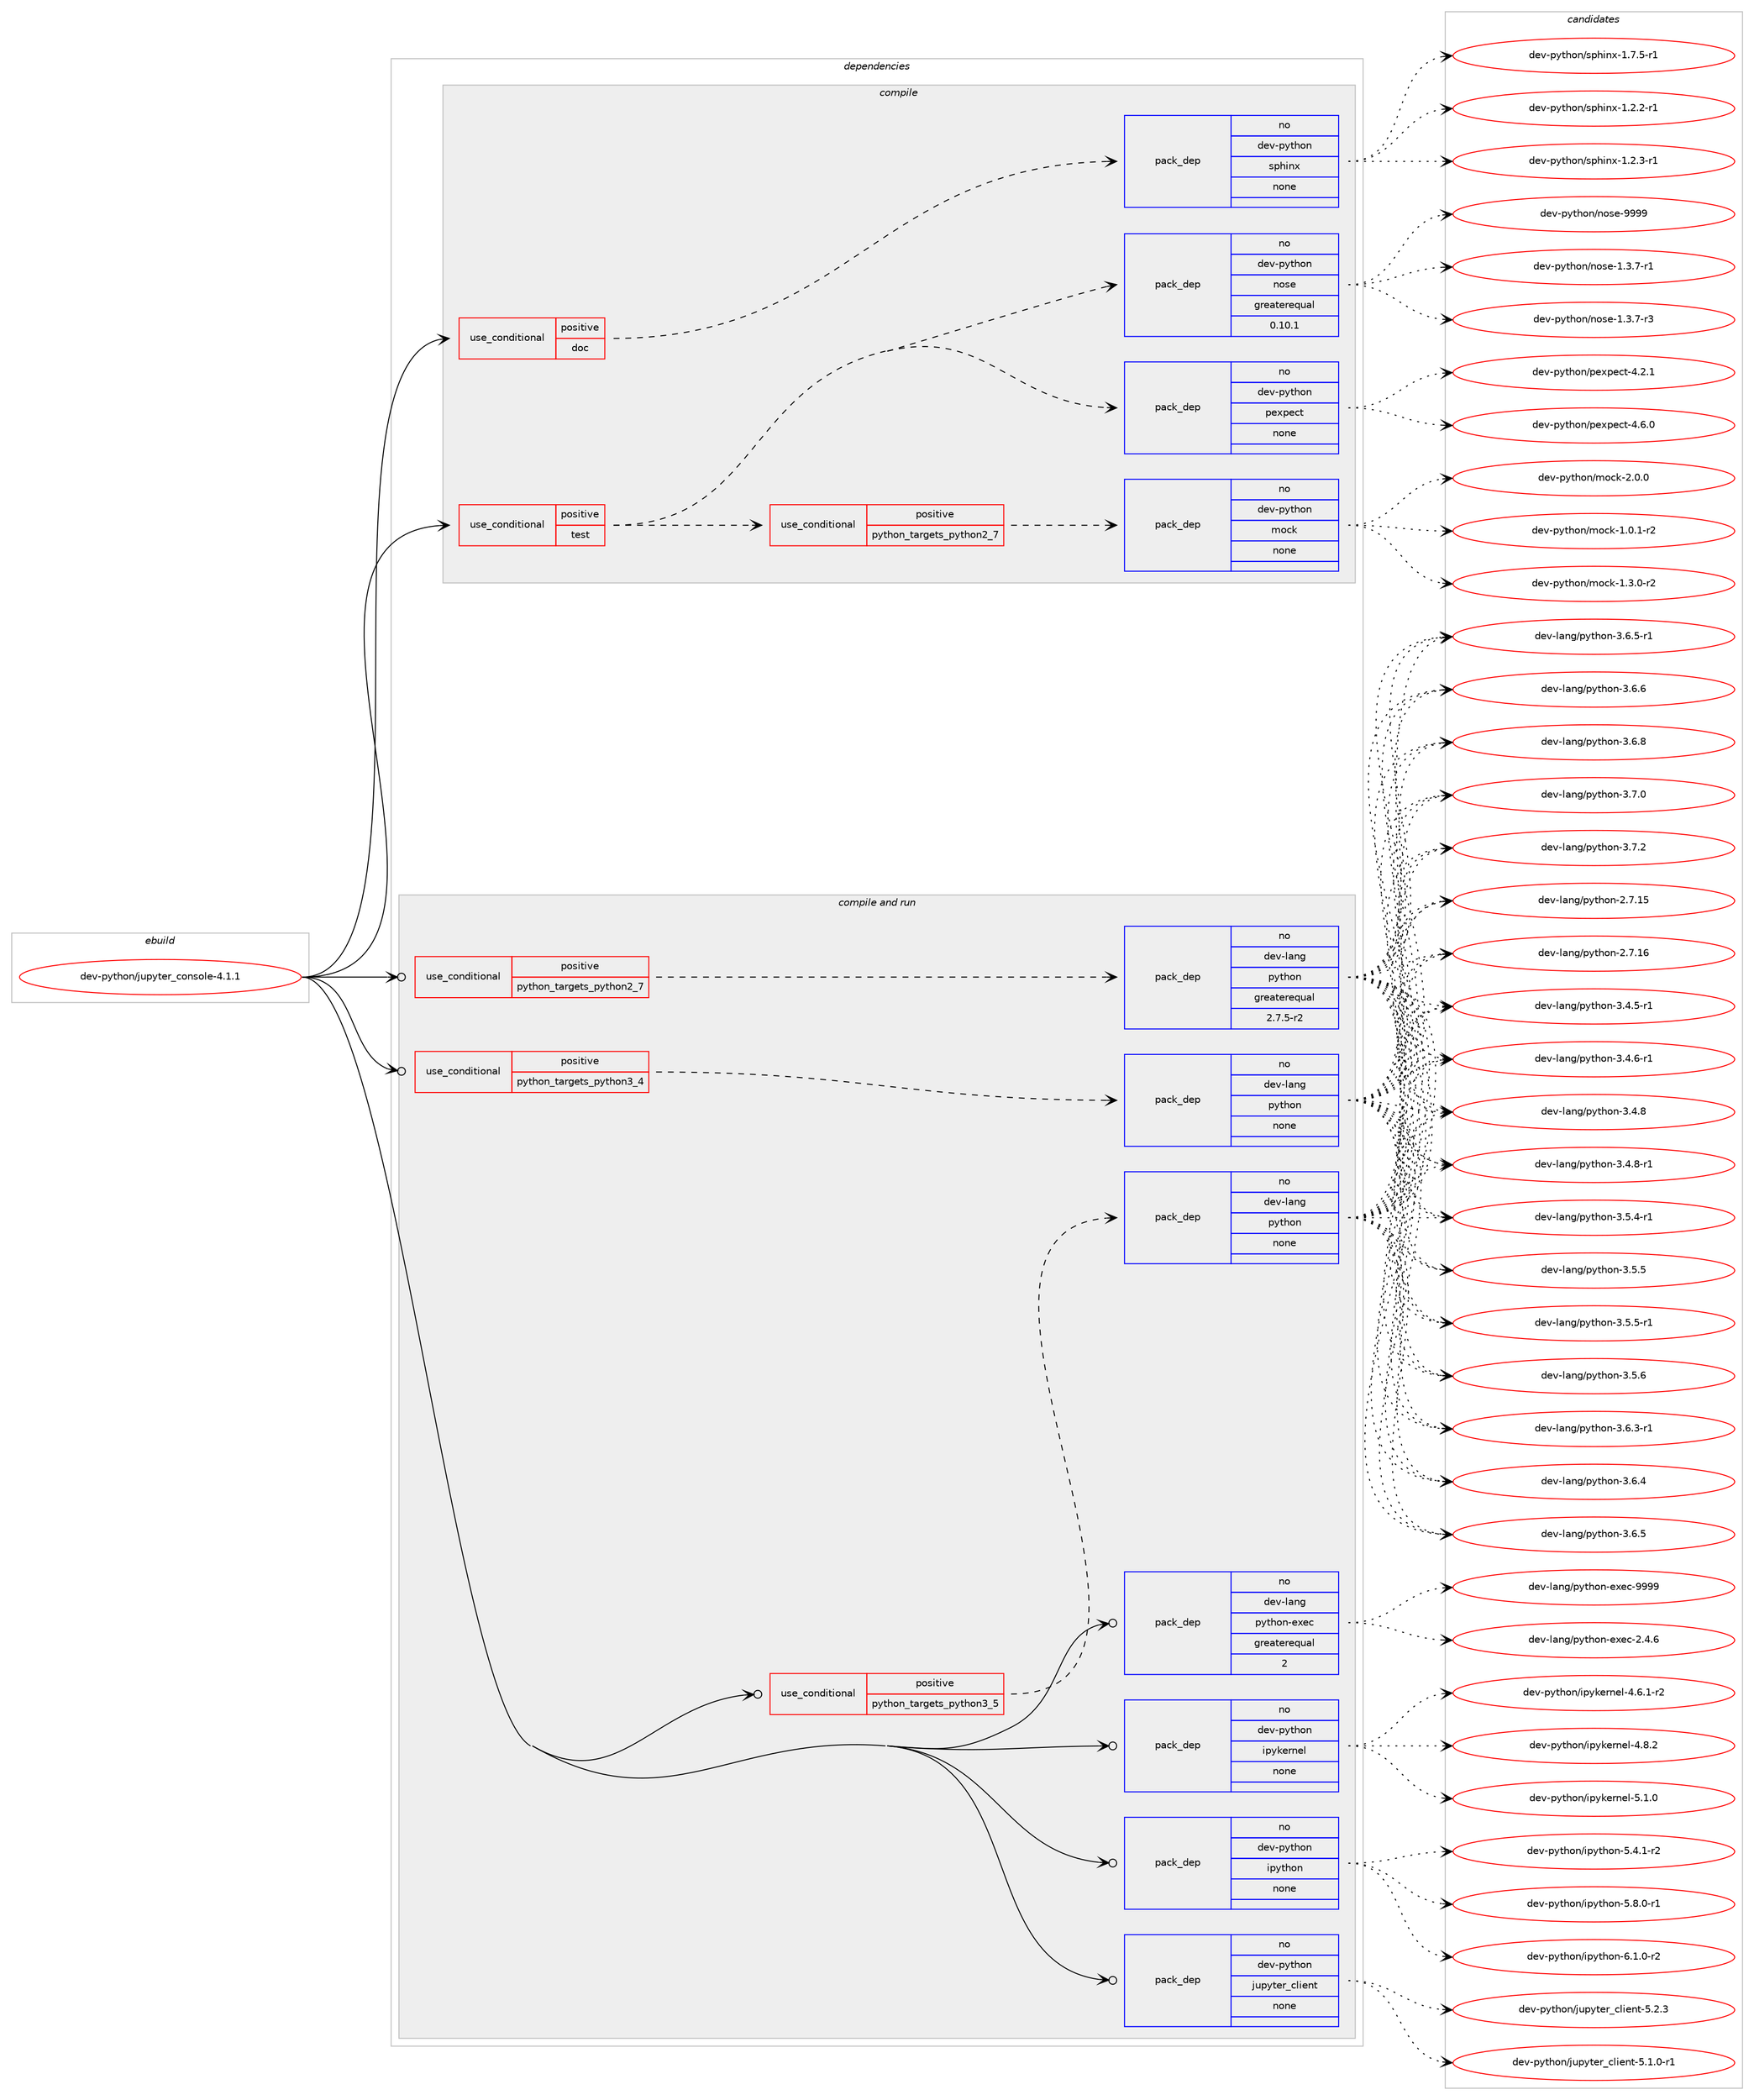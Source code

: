 digraph prolog {

# *************
# Graph options
# *************

newrank=true;
concentrate=true;
compound=true;
graph [rankdir=LR,fontname=Helvetica,fontsize=10,ranksep=1.5];#, ranksep=2.5, nodesep=0.2];
edge  [arrowhead=vee];
node  [fontname=Helvetica,fontsize=10];

# **********
# The ebuild
# **********

subgraph cluster_leftcol {
color=gray;
rank=same;
label=<<i>ebuild</i>>;
id [label="dev-python/jupyter_console-4.1.1", color=red, width=4, href="../dev-python/jupyter_console-4.1.1.svg"];
}

# ****************
# The dependencies
# ****************

subgraph cluster_midcol {
color=gray;
label=<<i>dependencies</i>>;
subgraph cluster_compile {
fillcolor="#eeeeee";
style=filled;
label=<<i>compile</i>>;
subgraph cond376551 {
dependency1416064 [label=<<TABLE BORDER="0" CELLBORDER="1" CELLSPACING="0" CELLPADDING="4"><TR><TD ROWSPAN="3" CELLPADDING="10">use_conditional</TD></TR><TR><TD>positive</TD></TR><TR><TD>doc</TD></TR></TABLE>>, shape=none, color=red];
subgraph pack1016241 {
dependency1416065 [label=<<TABLE BORDER="0" CELLBORDER="1" CELLSPACING="0" CELLPADDING="4" WIDTH="220"><TR><TD ROWSPAN="6" CELLPADDING="30">pack_dep</TD></TR><TR><TD WIDTH="110">no</TD></TR><TR><TD>dev-python</TD></TR><TR><TD>sphinx</TD></TR><TR><TD>none</TD></TR><TR><TD></TD></TR></TABLE>>, shape=none, color=blue];
}
dependency1416064:e -> dependency1416065:w [weight=20,style="dashed",arrowhead="vee"];
}
id:e -> dependency1416064:w [weight=20,style="solid",arrowhead="vee"];
subgraph cond376552 {
dependency1416066 [label=<<TABLE BORDER="0" CELLBORDER="1" CELLSPACING="0" CELLPADDING="4"><TR><TD ROWSPAN="3" CELLPADDING="10">use_conditional</TD></TR><TR><TD>positive</TD></TR><TR><TD>test</TD></TR></TABLE>>, shape=none, color=red];
subgraph cond376553 {
dependency1416067 [label=<<TABLE BORDER="0" CELLBORDER="1" CELLSPACING="0" CELLPADDING="4"><TR><TD ROWSPAN="3" CELLPADDING="10">use_conditional</TD></TR><TR><TD>positive</TD></TR><TR><TD>python_targets_python2_7</TD></TR></TABLE>>, shape=none, color=red];
subgraph pack1016242 {
dependency1416068 [label=<<TABLE BORDER="0" CELLBORDER="1" CELLSPACING="0" CELLPADDING="4" WIDTH="220"><TR><TD ROWSPAN="6" CELLPADDING="30">pack_dep</TD></TR><TR><TD WIDTH="110">no</TD></TR><TR><TD>dev-python</TD></TR><TR><TD>mock</TD></TR><TR><TD>none</TD></TR><TR><TD></TD></TR></TABLE>>, shape=none, color=blue];
}
dependency1416067:e -> dependency1416068:w [weight=20,style="dashed",arrowhead="vee"];
}
dependency1416066:e -> dependency1416067:w [weight=20,style="dashed",arrowhead="vee"];
subgraph pack1016243 {
dependency1416069 [label=<<TABLE BORDER="0" CELLBORDER="1" CELLSPACING="0" CELLPADDING="4" WIDTH="220"><TR><TD ROWSPAN="6" CELLPADDING="30">pack_dep</TD></TR><TR><TD WIDTH="110">no</TD></TR><TR><TD>dev-python</TD></TR><TR><TD>pexpect</TD></TR><TR><TD>none</TD></TR><TR><TD></TD></TR></TABLE>>, shape=none, color=blue];
}
dependency1416066:e -> dependency1416069:w [weight=20,style="dashed",arrowhead="vee"];
subgraph pack1016244 {
dependency1416070 [label=<<TABLE BORDER="0" CELLBORDER="1" CELLSPACING="0" CELLPADDING="4" WIDTH="220"><TR><TD ROWSPAN="6" CELLPADDING="30">pack_dep</TD></TR><TR><TD WIDTH="110">no</TD></TR><TR><TD>dev-python</TD></TR><TR><TD>nose</TD></TR><TR><TD>greaterequal</TD></TR><TR><TD>0.10.1</TD></TR></TABLE>>, shape=none, color=blue];
}
dependency1416066:e -> dependency1416070:w [weight=20,style="dashed",arrowhead="vee"];
}
id:e -> dependency1416066:w [weight=20,style="solid",arrowhead="vee"];
}
subgraph cluster_compileandrun {
fillcolor="#eeeeee";
style=filled;
label=<<i>compile and run</i>>;
subgraph cond376554 {
dependency1416071 [label=<<TABLE BORDER="0" CELLBORDER="1" CELLSPACING="0" CELLPADDING="4"><TR><TD ROWSPAN="3" CELLPADDING="10">use_conditional</TD></TR><TR><TD>positive</TD></TR><TR><TD>python_targets_python2_7</TD></TR></TABLE>>, shape=none, color=red];
subgraph pack1016245 {
dependency1416072 [label=<<TABLE BORDER="0" CELLBORDER="1" CELLSPACING="0" CELLPADDING="4" WIDTH="220"><TR><TD ROWSPAN="6" CELLPADDING="30">pack_dep</TD></TR><TR><TD WIDTH="110">no</TD></TR><TR><TD>dev-lang</TD></TR><TR><TD>python</TD></TR><TR><TD>greaterequal</TD></TR><TR><TD>2.7.5-r2</TD></TR></TABLE>>, shape=none, color=blue];
}
dependency1416071:e -> dependency1416072:w [weight=20,style="dashed",arrowhead="vee"];
}
id:e -> dependency1416071:w [weight=20,style="solid",arrowhead="odotvee"];
subgraph cond376555 {
dependency1416073 [label=<<TABLE BORDER="0" CELLBORDER="1" CELLSPACING="0" CELLPADDING="4"><TR><TD ROWSPAN="3" CELLPADDING="10">use_conditional</TD></TR><TR><TD>positive</TD></TR><TR><TD>python_targets_python3_4</TD></TR></TABLE>>, shape=none, color=red];
subgraph pack1016246 {
dependency1416074 [label=<<TABLE BORDER="0" CELLBORDER="1" CELLSPACING="0" CELLPADDING="4" WIDTH="220"><TR><TD ROWSPAN="6" CELLPADDING="30">pack_dep</TD></TR><TR><TD WIDTH="110">no</TD></TR><TR><TD>dev-lang</TD></TR><TR><TD>python</TD></TR><TR><TD>none</TD></TR><TR><TD></TD></TR></TABLE>>, shape=none, color=blue];
}
dependency1416073:e -> dependency1416074:w [weight=20,style="dashed",arrowhead="vee"];
}
id:e -> dependency1416073:w [weight=20,style="solid",arrowhead="odotvee"];
subgraph cond376556 {
dependency1416075 [label=<<TABLE BORDER="0" CELLBORDER="1" CELLSPACING="0" CELLPADDING="4"><TR><TD ROWSPAN="3" CELLPADDING="10">use_conditional</TD></TR><TR><TD>positive</TD></TR><TR><TD>python_targets_python3_5</TD></TR></TABLE>>, shape=none, color=red];
subgraph pack1016247 {
dependency1416076 [label=<<TABLE BORDER="0" CELLBORDER="1" CELLSPACING="0" CELLPADDING="4" WIDTH="220"><TR><TD ROWSPAN="6" CELLPADDING="30">pack_dep</TD></TR><TR><TD WIDTH="110">no</TD></TR><TR><TD>dev-lang</TD></TR><TR><TD>python</TD></TR><TR><TD>none</TD></TR><TR><TD></TD></TR></TABLE>>, shape=none, color=blue];
}
dependency1416075:e -> dependency1416076:w [weight=20,style="dashed",arrowhead="vee"];
}
id:e -> dependency1416075:w [weight=20,style="solid",arrowhead="odotvee"];
subgraph pack1016248 {
dependency1416077 [label=<<TABLE BORDER="0" CELLBORDER="1" CELLSPACING="0" CELLPADDING="4" WIDTH="220"><TR><TD ROWSPAN="6" CELLPADDING="30">pack_dep</TD></TR><TR><TD WIDTH="110">no</TD></TR><TR><TD>dev-lang</TD></TR><TR><TD>python-exec</TD></TR><TR><TD>greaterequal</TD></TR><TR><TD>2</TD></TR></TABLE>>, shape=none, color=blue];
}
id:e -> dependency1416077:w [weight=20,style="solid",arrowhead="odotvee"];
subgraph pack1016249 {
dependency1416078 [label=<<TABLE BORDER="0" CELLBORDER="1" CELLSPACING="0" CELLPADDING="4" WIDTH="220"><TR><TD ROWSPAN="6" CELLPADDING="30">pack_dep</TD></TR><TR><TD WIDTH="110">no</TD></TR><TR><TD>dev-python</TD></TR><TR><TD>ipykernel</TD></TR><TR><TD>none</TD></TR><TR><TD></TD></TR></TABLE>>, shape=none, color=blue];
}
id:e -> dependency1416078:w [weight=20,style="solid",arrowhead="odotvee"];
subgraph pack1016250 {
dependency1416079 [label=<<TABLE BORDER="0" CELLBORDER="1" CELLSPACING="0" CELLPADDING="4" WIDTH="220"><TR><TD ROWSPAN="6" CELLPADDING="30">pack_dep</TD></TR><TR><TD WIDTH="110">no</TD></TR><TR><TD>dev-python</TD></TR><TR><TD>ipython</TD></TR><TR><TD>none</TD></TR><TR><TD></TD></TR></TABLE>>, shape=none, color=blue];
}
id:e -> dependency1416079:w [weight=20,style="solid",arrowhead="odotvee"];
subgraph pack1016251 {
dependency1416080 [label=<<TABLE BORDER="0" CELLBORDER="1" CELLSPACING="0" CELLPADDING="4" WIDTH="220"><TR><TD ROWSPAN="6" CELLPADDING="30">pack_dep</TD></TR><TR><TD WIDTH="110">no</TD></TR><TR><TD>dev-python</TD></TR><TR><TD>jupyter_client</TD></TR><TR><TD>none</TD></TR><TR><TD></TD></TR></TABLE>>, shape=none, color=blue];
}
id:e -> dependency1416080:w [weight=20,style="solid",arrowhead="odotvee"];
}
subgraph cluster_run {
fillcolor="#eeeeee";
style=filled;
label=<<i>run</i>>;
}
}

# **************
# The candidates
# **************

subgraph cluster_choices {
rank=same;
color=gray;
label=<<i>candidates</i>>;

subgraph choice1016241 {
color=black;
nodesep=1;
choice10010111845112121116104111110471151121041051101204549465046504511449 [label="dev-python/sphinx-1.2.2-r1", color=red, width=4,href="../dev-python/sphinx-1.2.2-r1.svg"];
choice10010111845112121116104111110471151121041051101204549465046514511449 [label="dev-python/sphinx-1.2.3-r1", color=red, width=4,href="../dev-python/sphinx-1.2.3-r1.svg"];
choice10010111845112121116104111110471151121041051101204549465546534511449 [label="dev-python/sphinx-1.7.5-r1", color=red, width=4,href="../dev-python/sphinx-1.7.5-r1.svg"];
dependency1416065:e -> choice10010111845112121116104111110471151121041051101204549465046504511449:w [style=dotted,weight="100"];
dependency1416065:e -> choice10010111845112121116104111110471151121041051101204549465046514511449:w [style=dotted,weight="100"];
dependency1416065:e -> choice10010111845112121116104111110471151121041051101204549465546534511449:w [style=dotted,weight="100"];
}
subgraph choice1016242 {
color=black;
nodesep=1;
choice1001011184511212111610411111047109111991074549464846494511450 [label="dev-python/mock-1.0.1-r2", color=red, width=4,href="../dev-python/mock-1.0.1-r2.svg"];
choice1001011184511212111610411111047109111991074549465146484511450 [label="dev-python/mock-1.3.0-r2", color=red, width=4,href="../dev-python/mock-1.3.0-r2.svg"];
choice100101118451121211161041111104710911199107455046484648 [label="dev-python/mock-2.0.0", color=red, width=4,href="../dev-python/mock-2.0.0.svg"];
dependency1416068:e -> choice1001011184511212111610411111047109111991074549464846494511450:w [style=dotted,weight="100"];
dependency1416068:e -> choice1001011184511212111610411111047109111991074549465146484511450:w [style=dotted,weight="100"];
dependency1416068:e -> choice100101118451121211161041111104710911199107455046484648:w [style=dotted,weight="100"];
}
subgraph choice1016243 {
color=black;
nodesep=1;
choice100101118451121211161041111104711210112011210199116455246504649 [label="dev-python/pexpect-4.2.1", color=red, width=4,href="../dev-python/pexpect-4.2.1.svg"];
choice100101118451121211161041111104711210112011210199116455246544648 [label="dev-python/pexpect-4.6.0", color=red, width=4,href="../dev-python/pexpect-4.6.0.svg"];
dependency1416069:e -> choice100101118451121211161041111104711210112011210199116455246504649:w [style=dotted,weight="100"];
dependency1416069:e -> choice100101118451121211161041111104711210112011210199116455246544648:w [style=dotted,weight="100"];
}
subgraph choice1016244 {
color=black;
nodesep=1;
choice10010111845112121116104111110471101111151014549465146554511449 [label="dev-python/nose-1.3.7-r1", color=red, width=4,href="../dev-python/nose-1.3.7-r1.svg"];
choice10010111845112121116104111110471101111151014549465146554511451 [label="dev-python/nose-1.3.7-r3", color=red, width=4,href="../dev-python/nose-1.3.7-r3.svg"];
choice10010111845112121116104111110471101111151014557575757 [label="dev-python/nose-9999", color=red, width=4,href="../dev-python/nose-9999.svg"];
dependency1416070:e -> choice10010111845112121116104111110471101111151014549465146554511449:w [style=dotted,weight="100"];
dependency1416070:e -> choice10010111845112121116104111110471101111151014549465146554511451:w [style=dotted,weight="100"];
dependency1416070:e -> choice10010111845112121116104111110471101111151014557575757:w [style=dotted,weight="100"];
}
subgraph choice1016245 {
color=black;
nodesep=1;
choice10010111845108971101034711212111610411111045504655464953 [label="dev-lang/python-2.7.15", color=red, width=4,href="../dev-lang/python-2.7.15.svg"];
choice10010111845108971101034711212111610411111045504655464954 [label="dev-lang/python-2.7.16", color=red, width=4,href="../dev-lang/python-2.7.16.svg"];
choice1001011184510897110103471121211161041111104551465246534511449 [label="dev-lang/python-3.4.5-r1", color=red, width=4,href="../dev-lang/python-3.4.5-r1.svg"];
choice1001011184510897110103471121211161041111104551465246544511449 [label="dev-lang/python-3.4.6-r1", color=red, width=4,href="../dev-lang/python-3.4.6-r1.svg"];
choice100101118451089711010347112121116104111110455146524656 [label="dev-lang/python-3.4.8", color=red, width=4,href="../dev-lang/python-3.4.8.svg"];
choice1001011184510897110103471121211161041111104551465246564511449 [label="dev-lang/python-3.4.8-r1", color=red, width=4,href="../dev-lang/python-3.4.8-r1.svg"];
choice1001011184510897110103471121211161041111104551465346524511449 [label="dev-lang/python-3.5.4-r1", color=red, width=4,href="../dev-lang/python-3.5.4-r1.svg"];
choice100101118451089711010347112121116104111110455146534653 [label="dev-lang/python-3.5.5", color=red, width=4,href="../dev-lang/python-3.5.5.svg"];
choice1001011184510897110103471121211161041111104551465346534511449 [label="dev-lang/python-3.5.5-r1", color=red, width=4,href="../dev-lang/python-3.5.5-r1.svg"];
choice100101118451089711010347112121116104111110455146534654 [label="dev-lang/python-3.5.6", color=red, width=4,href="../dev-lang/python-3.5.6.svg"];
choice1001011184510897110103471121211161041111104551465446514511449 [label="dev-lang/python-3.6.3-r1", color=red, width=4,href="../dev-lang/python-3.6.3-r1.svg"];
choice100101118451089711010347112121116104111110455146544652 [label="dev-lang/python-3.6.4", color=red, width=4,href="../dev-lang/python-3.6.4.svg"];
choice100101118451089711010347112121116104111110455146544653 [label="dev-lang/python-3.6.5", color=red, width=4,href="../dev-lang/python-3.6.5.svg"];
choice1001011184510897110103471121211161041111104551465446534511449 [label="dev-lang/python-3.6.5-r1", color=red, width=4,href="../dev-lang/python-3.6.5-r1.svg"];
choice100101118451089711010347112121116104111110455146544654 [label="dev-lang/python-3.6.6", color=red, width=4,href="../dev-lang/python-3.6.6.svg"];
choice100101118451089711010347112121116104111110455146544656 [label="dev-lang/python-3.6.8", color=red, width=4,href="../dev-lang/python-3.6.8.svg"];
choice100101118451089711010347112121116104111110455146554648 [label="dev-lang/python-3.7.0", color=red, width=4,href="../dev-lang/python-3.7.0.svg"];
choice100101118451089711010347112121116104111110455146554650 [label="dev-lang/python-3.7.2", color=red, width=4,href="../dev-lang/python-3.7.2.svg"];
dependency1416072:e -> choice10010111845108971101034711212111610411111045504655464953:w [style=dotted,weight="100"];
dependency1416072:e -> choice10010111845108971101034711212111610411111045504655464954:w [style=dotted,weight="100"];
dependency1416072:e -> choice1001011184510897110103471121211161041111104551465246534511449:w [style=dotted,weight="100"];
dependency1416072:e -> choice1001011184510897110103471121211161041111104551465246544511449:w [style=dotted,weight="100"];
dependency1416072:e -> choice100101118451089711010347112121116104111110455146524656:w [style=dotted,weight="100"];
dependency1416072:e -> choice1001011184510897110103471121211161041111104551465246564511449:w [style=dotted,weight="100"];
dependency1416072:e -> choice1001011184510897110103471121211161041111104551465346524511449:w [style=dotted,weight="100"];
dependency1416072:e -> choice100101118451089711010347112121116104111110455146534653:w [style=dotted,weight="100"];
dependency1416072:e -> choice1001011184510897110103471121211161041111104551465346534511449:w [style=dotted,weight="100"];
dependency1416072:e -> choice100101118451089711010347112121116104111110455146534654:w [style=dotted,weight="100"];
dependency1416072:e -> choice1001011184510897110103471121211161041111104551465446514511449:w [style=dotted,weight="100"];
dependency1416072:e -> choice100101118451089711010347112121116104111110455146544652:w [style=dotted,weight="100"];
dependency1416072:e -> choice100101118451089711010347112121116104111110455146544653:w [style=dotted,weight="100"];
dependency1416072:e -> choice1001011184510897110103471121211161041111104551465446534511449:w [style=dotted,weight="100"];
dependency1416072:e -> choice100101118451089711010347112121116104111110455146544654:w [style=dotted,weight="100"];
dependency1416072:e -> choice100101118451089711010347112121116104111110455146544656:w [style=dotted,weight="100"];
dependency1416072:e -> choice100101118451089711010347112121116104111110455146554648:w [style=dotted,weight="100"];
dependency1416072:e -> choice100101118451089711010347112121116104111110455146554650:w [style=dotted,weight="100"];
}
subgraph choice1016246 {
color=black;
nodesep=1;
choice10010111845108971101034711212111610411111045504655464953 [label="dev-lang/python-2.7.15", color=red, width=4,href="../dev-lang/python-2.7.15.svg"];
choice10010111845108971101034711212111610411111045504655464954 [label="dev-lang/python-2.7.16", color=red, width=4,href="../dev-lang/python-2.7.16.svg"];
choice1001011184510897110103471121211161041111104551465246534511449 [label="dev-lang/python-3.4.5-r1", color=red, width=4,href="../dev-lang/python-3.4.5-r1.svg"];
choice1001011184510897110103471121211161041111104551465246544511449 [label="dev-lang/python-3.4.6-r1", color=red, width=4,href="../dev-lang/python-3.4.6-r1.svg"];
choice100101118451089711010347112121116104111110455146524656 [label="dev-lang/python-3.4.8", color=red, width=4,href="../dev-lang/python-3.4.8.svg"];
choice1001011184510897110103471121211161041111104551465246564511449 [label="dev-lang/python-3.4.8-r1", color=red, width=4,href="../dev-lang/python-3.4.8-r1.svg"];
choice1001011184510897110103471121211161041111104551465346524511449 [label="dev-lang/python-3.5.4-r1", color=red, width=4,href="../dev-lang/python-3.5.4-r1.svg"];
choice100101118451089711010347112121116104111110455146534653 [label="dev-lang/python-3.5.5", color=red, width=4,href="../dev-lang/python-3.5.5.svg"];
choice1001011184510897110103471121211161041111104551465346534511449 [label="dev-lang/python-3.5.5-r1", color=red, width=4,href="../dev-lang/python-3.5.5-r1.svg"];
choice100101118451089711010347112121116104111110455146534654 [label="dev-lang/python-3.5.6", color=red, width=4,href="../dev-lang/python-3.5.6.svg"];
choice1001011184510897110103471121211161041111104551465446514511449 [label="dev-lang/python-3.6.3-r1", color=red, width=4,href="../dev-lang/python-3.6.3-r1.svg"];
choice100101118451089711010347112121116104111110455146544652 [label="dev-lang/python-3.6.4", color=red, width=4,href="../dev-lang/python-3.6.4.svg"];
choice100101118451089711010347112121116104111110455146544653 [label="dev-lang/python-3.6.5", color=red, width=4,href="../dev-lang/python-3.6.5.svg"];
choice1001011184510897110103471121211161041111104551465446534511449 [label="dev-lang/python-3.6.5-r1", color=red, width=4,href="../dev-lang/python-3.6.5-r1.svg"];
choice100101118451089711010347112121116104111110455146544654 [label="dev-lang/python-3.6.6", color=red, width=4,href="../dev-lang/python-3.6.6.svg"];
choice100101118451089711010347112121116104111110455146544656 [label="dev-lang/python-3.6.8", color=red, width=4,href="../dev-lang/python-3.6.8.svg"];
choice100101118451089711010347112121116104111110455146554648 [label="dev-lang/python-3.7.0", color=red, width=4,href="../dev-lang/python-3.7.0.svg"];
choice100101118451089711010347112121116104111110455146554650 [label="dev-lang/python-3.7.2", color=red, width=4,href="../dev-lang/python-3.7.2.svg"];
dependency1416074:e -> choice10010111845108971101034711212111610411111045504655464953:w [style=dotted,weight="100"];
dependency1416074:e -> choice10010111845108971101034711212111610411111045504655464954:w [style=dotted,weight="100"];
dependency1416074:e -> choice1001011184510897110103471121211161041111104551465246534511449:w [style=dotted,weight="100"];
dependency1416074:e -> choice1001011184510897110103471121211161041111104551465246544511449:w [style=dotted,weight="100"];
dependency1416074:e -> choice100101118451089711010347112121116104111110455146524656:w [style=dotted,weight="100"];
dependency1416074:e -> choice1001011184510897110103471121211161041111104551465246564511449:w [style=dotted,weight="100"];
dependency1416074:e -> choice1001011184510897110103471121211161041111104551465346524511449:w [style=dotted,weight="100"];
dependency1416074:e -> choice100101118451089711010347112121116104111110455146534653:w [style=dotted,weight="100"];
dependency1416074:e -> choice1001011184510897110103471121211161041111104551465346534511449:w [style=dotted,weight="100"];
dependency1416074:e -> choice100101118451089711010347112121116104111110455146534654:w [style=dotted,weight="100"];
dependency1416074:e -> choice1001011184510897110103471121211161041111104551465446514511449:w [style=dotted,weight="100"];
dependency1416074:e -> choice100101118451089711010347112121116104111110455146544652:w [style=dotted,weight="100"];
dependency1416074:e -> choice100101118451089711010347112121116104111110455146544653:w [style=dotted,weight="100"];
dependency1416074:e -> choice1001011184510897110103471121211161041111104551465446534511449:w [style=dotted,weight="100"];
dependency1416074:e -> choice100101118451089711010347112121116104111110455146544654:w [style=dotted,weight="100"];
dependency1416074:e -> choice100101118451089711010347112121116104111110455146544656:w [style=dotted,weight="100"];
dependency1416074:e -> choice100101118451089711010347112121116104111110455146554648:w [style=dotted,weight="100"];
dependency1416074:e -> choice100101118451089711010347112121116104111110455146554650:w [style=dotted,weight="100"];
}
subgraph choice1016247 {
color=black;
nodesep=1;
choice10010111845108971101034711212111610411111045504655464953 [label="dev-lang/python-2.7.15", color=red, width=4,href="../dev-lang/python-2.7.15.svg"];
choice10010111845108971101034711212111610411111045504655464954 [label="dev-lang/python-2.7.16", color=red, width=4,href="../dev-lang/python-2.7.16.svg"];
choice1001011184510897110103471121211161041111104551465246534511449 [label="dev-lang/python-3.4.5-r1", color=red, width=4,href="../dev-lang/python-3.4.5-r1.svg"];
choice1001011184510897110103471121211161041111104551465246544511449 [label="dev-lang/python-3.4.6-r1", color=red, width=4,href="../dev-lang/python-3.4.6-r1.svg"];
choice100101118451089711010347112121116104111110455146524656 [label="dev-lang/python-3.4.8", color=red, width=4,href="../dev-lang/python-3.4.8.svg"];
choice1001011184510897110103471121211161041111104551465246564511449 [label="dev-lang/python-3.4.8-r1", color=red, width=4,href="../dev-lang/python-3.4.8-r1.svg"];
choice1001011184510897110103471121211161041111104551465346524511449 [label="dev-lang/python-3.5.4-r1", color=red, width=4,href="../dev-lang/python-3.5.4-r1.svg"];
choice100101118451089711010347112121116104111110455146534653 [label="dev-lang/python-3.5.5", color=red, width=4,href="../dev-lang/python-3.5.5.svg"];
choice1001011184510897110103471121211161041111104551465346534511449 [label="dev-lang/python-3.5.5-r1", color=red, width=4,href="../dev-lang/python-3.5.5-r1.svg"];
choice100101118451089711010347112121116104111110455146534654 [label="dev-lang/python-3.5.6", color=red, width=4,href="../dev-lang/python-3.5.6.svg"];
choice1001011184510897110103471121211161041111104551465446514511449 [label="dev-lang/python-3.6.3-r1", color=red, width=4,href="../dev-lang/python-3.6.3-r1.svg"];
choice100101118451089711010347112121116104111110455146544652 [label="dev-lang/python-3.6.4", color=red, width=4,href="../dev-lang/python-3.6.4.svg"];
choice100101118451089711010347112121116104111110455146544653 [label="dev-lang/python-3.6.5", color=red, width=4,href="../dev-lang/python-3.6.5.svg"];
choice1001011184510897110103471121211161041111104551465446534511449 [label="dev-lang/python-3.6.5-r1", color=red, width=4,href="../dev-lang/python-3.6.5-r1.svg"];
choice100101118451089711010347112121116104111110455146544654 [label="dev-lang/python-3.6.6", color=red, width=4,href="../dev-lang/python-3.6.6.svg"];
choice100101118451089711010347112121116104111110455146544656 [label="dev-lang/python-3.6.8", color=red, width=4,href="../dev-lang/python-3.6.8.svg"];
choice100101118451089711010347112121116104111110455146554648 [label="dev-lang/python-3.7.0", color=red, width=4,href="../dev-lang/python-3.7.0.svg"];
choice100101118451089711010347112121116104111110455146554650 [label="dev-lang/python-3.7.2", color=red, width=4,href="../dev-lang/python-3.7.2.svg"];
dependency1416076:e -> choice10010111845108971101034711212111610411111045504655464953:w [style=dotted,weight="100"];
dependency1416076:e -> choice10010111845108971101034711212111610411111045504655464954:w [style=dotted,weight="100"];
dependency1416076:e -> choice1001011184510897110103471121211161041111104551465246534511449:w [style=dotted,weight="100"];
dependency1416076:e -> choice1001011184510897110103471121211161041111104551465246544511449:w [style=dotted,weight="100"];
dependency1416076:e -> choice100101118451089711010347112121116104111110455146524656:w [style=dotted,weight="100"];
dependency1416076:e -> choice1001011184510897110103471121211161041111104551465246564511449:w [style=dotted,weight="100"];
dependency1416076:e -> choice1001011184510897110103471121211161041111104551465346524511449:w [style=dotted,weight="100"];
dependency1416076:e -> choice100101118451089711010347112121116104111110455146534653:w [style=dotted,weight="100"];
dependency1416076:e -> choice1001011184510897110103471121211161041111104551465346534511449:w [style=dotted,weight="100"];
dependency1416076:e -> choice100101118451089711010347112121116104111110455146534654:w [style=dotted,weight="100"];
dependency1416076:e -> choice1001011184510897110103471121211161041111104551465446514511449:w [style=dotted,weight="100"];
dependency1416076:e -> choice100101118451089711010347112121116104111110455146544652:w [style=dotted,weight="100"];
dependency1416076:e -> choice100101118451089711010347112121116104111110455146544653:w [style=dotted,weight="100"];
dependency1416076:e -> choice1001011184510897110103471121211161041111104551465446534511449:w [style=dotted,weight="100"];
dependency1416076:e -> choice100101118451089711010347112121116104111110455146544654:w [style=dotted,weight="100"];
dependency1416076:e -> choice100101118451089711010347112121116104111110455146544656:w [style=dotted,weight="100"];
dependency1416076:e -> choice100101118451089711010347112121116104111110455146554648:w [style=dotted,weight="100"];
dependency1416076:e -> choice100101118451089711010347112121116104111110455146554650:w [style=dotted,weight="100"];
}
subgraph choice1016248 {
color=black;
nodesep=1;
choice1001011184510897110103471121211161041111104510112010199455046524654 [label="dev-lang/python-exec-2.4.6", color=red, width=4,href="../dev-lang/python-exec-2.4.6.svg"];
choice10010111845108971101034711212111610411111045101120101994557575757 [label="dev-lang/python-exec-9999", color=red, width=4,href="../dev-lang/python-exec-9999.svg"];
dependency1416077:e -> choice1001011184510897110103471121211161041111104510112010199455046524654:w [style=dotted,weight="100"];
dependency1416077:e -> choice10010111845108971101034711212111610411111045101120101994557575757:w [style=dotted,weight="100"];
}
subgraph choice1016249 {
color=black;
nodesep=1;
choice10010111845112121116104111110471051121211071011141101011084552465446494511450 [label="dev-python/ipykernel-4.6.1-r2", color=red, width=4,href="../dev-python/ipykernel-4.6.1-r2.svg"];
choice1001011184511212111610411111047105112121107101114110101108455246564650 [label="dev-python/ipykernel-4.8.2", color=red, width=4,href="../dev-python/ipykernel-4.8.2.svg"];
choice1001011184511212111610411111047105112121107101114110101108455346494648 [label="dev-python/ipykernel-5.1.0", color=red, width=4,href="../dev-python/ipykernel-5.1.0.svg"];
dependency1416078:e -> choice10010111845112121116104111110471051121211071011141101011084552465446494511450:w [style=dotted,weight="100"];
dependency1416078:e -> choice1001011184511212111610411111047105112121107101114110101108455246564650:w [style=dotted,weight="100"];
dependency1416078:e -> choice1001011184511212111610411111047105112121107101114110101108455346494648:w [style=dotted,weight="100"];
}
subgraph choice1016250 {
color=black;
nodesep=1;
choice10010111845112121116104111110471051121211161041111104553465246494511450 [label="dev-python/ipython-5.4.1-r2", color=red, width=4,href="../dev-python/ipython-5.4.1-r2.svg"];
choice10010111845112121116104111110471051121211161041111104553465646484511449 [label="dev-python/ipython-5.8.0-r1", color=red, width=4,href="../dev-python/ipython-5.8.0-r1.svg"];
choice10010111845112121116104111110471051121211161041111104554464946484511450 [label="dev-python/ipython-6.1.0-r2", color=red, width=4,href="../dev-python/ipython-6.1.0-r2.svg"];
dependency1416079:e -> choice10010111845112121116104111110471051121211161041111104553465246494511450:w [style=dotted,weight="100"];
dependency1416079:e -> choice10010111845112121116104111110471051121211161041111104553465646484511449:w [style=dotted,weight="100"];
dependency1416079:e -> choice10010111845112121116104111110471051121211161041111104554464946484511450:w [style=dotted,weight="100"];
}
subgraph choice1016251 {
color=black;
nodesep=1;
choice100101118451121211161041111104710611711212111610111495991081051011101164553464946484511449 [label="dev-python/jupyter_client-5.1.0-r1", color=red, width=4,href="../dev-python/jupyter_client-5.1.0-r1.svg"];
choice10010111845112121116104111110471061171121211161011149599108105101110116455346504651 [label="dev-python/jupyter_client-5.2.3", color=red, width=4,href="../dev-python/jupyter_client-5.2.3.svg"];
dependency1416080:e -> choice100101118451121211161041111104710611711212111610111495991081051011101164553464946484511449:w [style=dotted,weight="100"];
dependency1416080:e -> choice10010111845112121116104111110471061171121211161011149599108105101110116455346504651:w [style=dotted,weight="100"];
}
}

}
